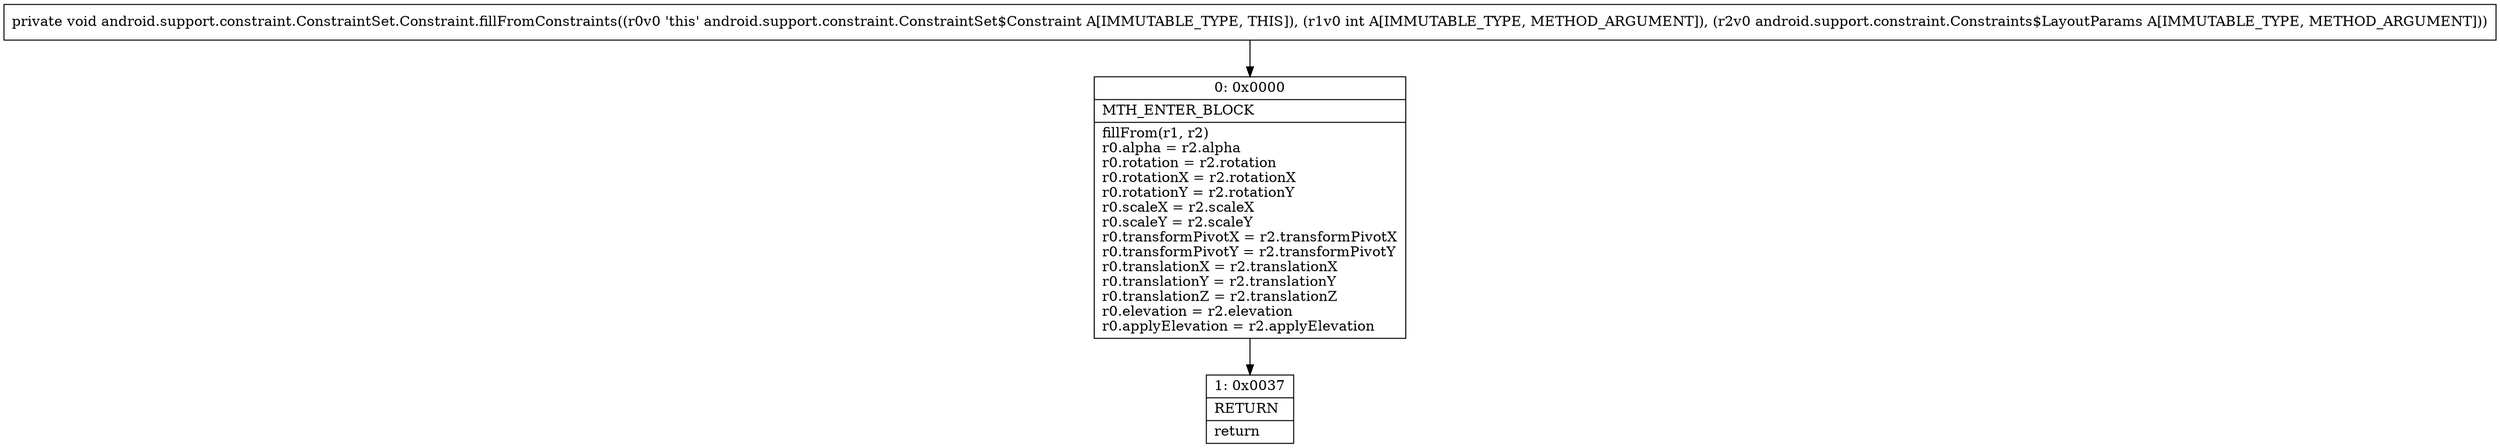 digraph "CFG forandroid.support.constraint.ConstraintSet.Constraint.fillFromConstraints(ILandroid\/support\/constraint\/Constraints$LayoutParams;)V" {
Node_0 [shape=record,label="{0\:\ 0x0000|MTH_ENTER_BLOCK\l|fillFrom(r1, r2)\lr0.alpha = r2.alpha\lr0.rotation = r2.rotation\lr0.rotationX = r2.rotationX\lr0.rotationY = r2.rotationY\lr0.scaleX = r2.scaleX\lr0.scaleY = r2.scaleY\lr0.transformPivotX = r2.transformPivotX\lr0.transformPivotY = r2.transformPivotY\lr0.translationX = r2.translationX\lr0.translationY = r2.translationY\lr0.translationZ = r2.translationZ\lr0.elevation = r2.elevation\lr0.applyElevation = r2.applyElevation\l}"];
Node_1 [shape=record,label="{1\:\ 0x0037|RETURN\l|return\l}"];
MethodNode[shape=record,label="{private void android.support.constraint.ConstraintSet.Constraint.fillFromConstraints((r0v0 'this' android.support.constraint.ConstraintSet$Constraint A[IMMUTABLE_TYPE, THIS]), (r1v0 int A[IMMUTABLE_TYPE, METHOD_ARGUMENT]), (r2v0 android.support.constraint.Constraints$LayoutParams A[IMMUTABLE_TYPE, METHOD_ARGUMENT])) }"];
MethodNode -> Node_0;
Node_0 -> Node_1;
}

